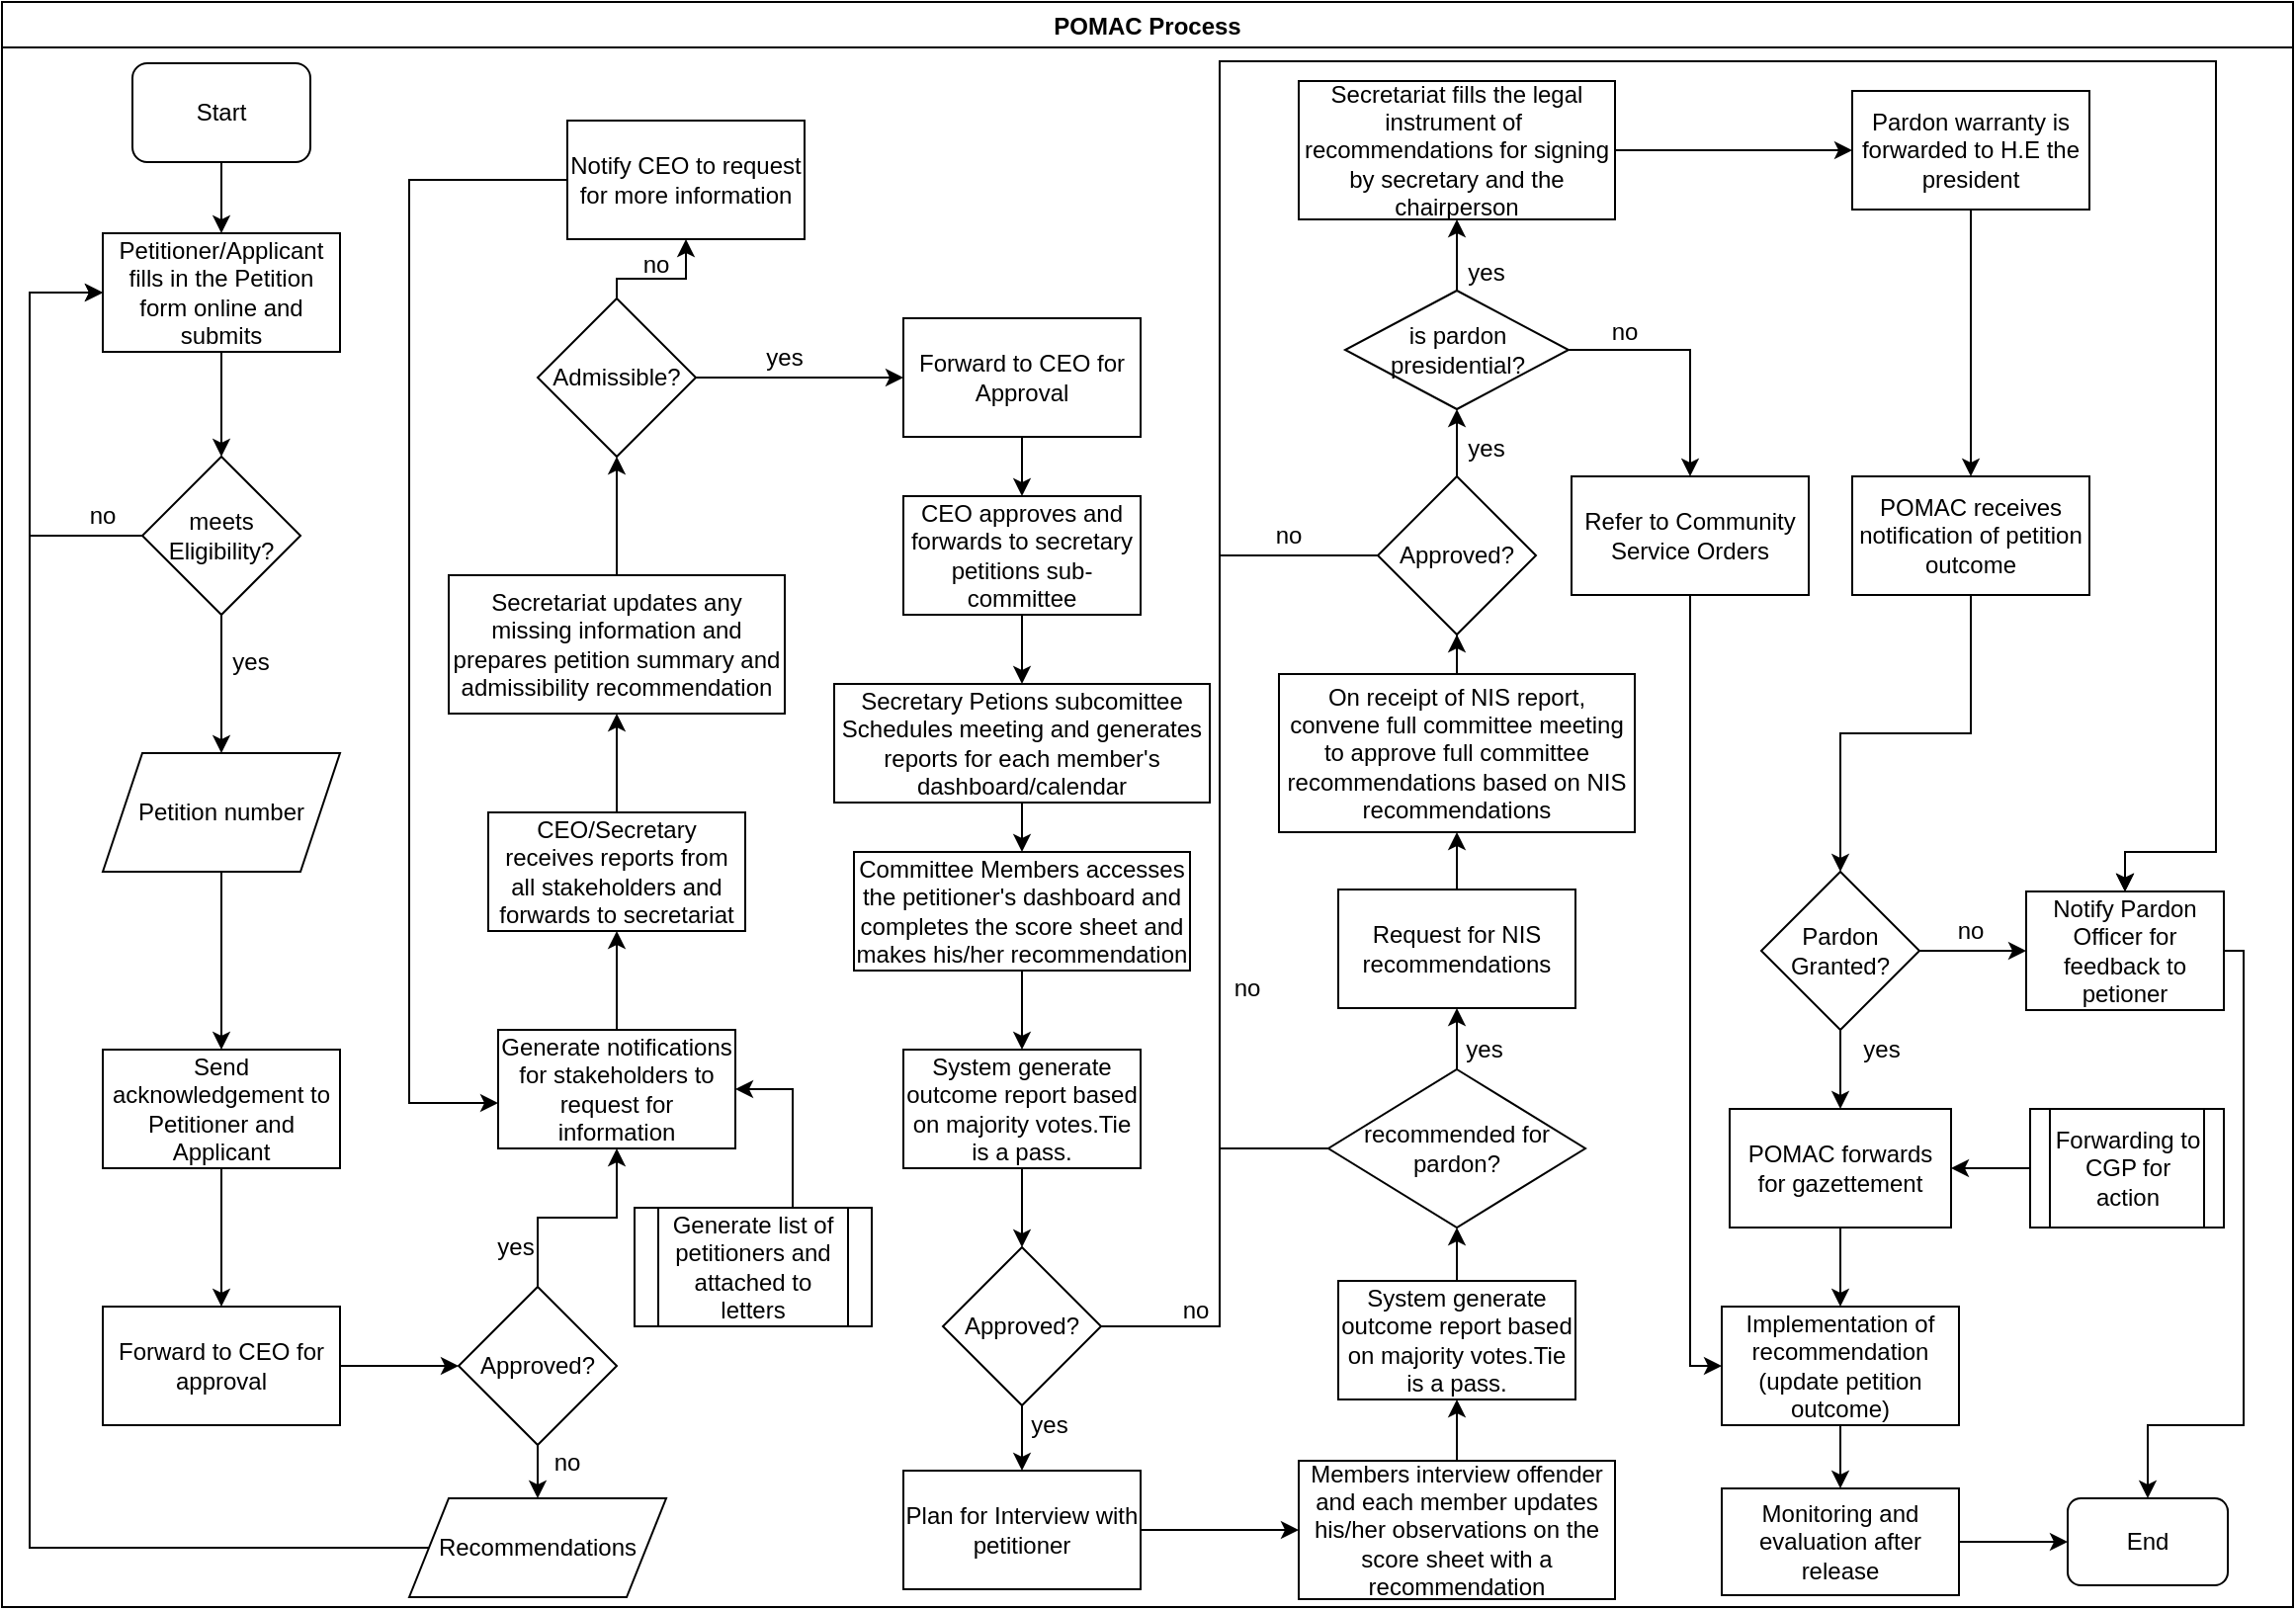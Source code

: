 <mxfile version="13.8.1" type="github">
  <diagram id="tHyQBRfuijBE6Kjzy-yp" name="Page-1">
    <mxGraphModel dx="1038" dy="547" grid="1" gridSize="10" guides="1" tooltips="1" connect="1" arrows="1" fold="1" page="1" pageScale="1" pageWidth="1169" pageHeight="827" math="0" shadow="0">
      <root>
        <mxCell id="0" />
        <mxCell id="1" parent="0" />
        <mxCell id="-Ks-MGX2oiENzWUd814f-5" value="POMAC Process" style="swimlane;" parent="1" vertex="1">
          <mxGeometry x="10" y="10" width="1159" height="812" as="geometry" />
        </mxCell>
        <mxCell id="-Ks-MGX2oiENzWUd814f-6" value="Start" style="rounded=1;whiteSpace=wrap;html=1;" parent="-Ks-MGX2oiENzWUd814f-5" vertex="1">
          <mxGeometry x="66" y="31" width="90" height="50" as="geometry" />
        </mxCell>
        <mxCell id="-Ks-MGX2oiENzWUd814f-12" value="Petitioner/Applicant fills in the Petition form online and submits" style="rounded=0;whiteSpace=wrap;html=1;" parent="-Ks-MGX2oiENzWUd814f-5" vertex="1">
          <mxGeometry x="51" y="117" width="120" height="60" as="geometry" />
        </mxCell>
        <mxCell id="-Ks-MGX2oiENzWUd814f-11" value="" style="edgeStyle=orthogonalEdgeStyle;rounded=0;orthogonalLoop=1;jettySize=auto;html=1;entryX=0.5;entryY=0;entryDx=0;entryDy=0;" parent="-Ks-MGX2oiENzWUd814f-5" source="-Ks-MGX2oiENzWUd814f-6" target="-Ks-MGX2oiENzWUd814f-12" edge="1">
          <mxGeometry relative="1" as="geometry">
            <mxPoint x="111" y="175" as="targetPoint" />
          </mxGeometry>
        </mxCell>
        <mxCell id="-Ks-MGX2oiENzWUd814f-17" value="Petition number" style="shape=parallelogram;perimeter=parallelogramPerimeter;whiteSpace=wrap;html=1;fixedSize=1;rounded=0;" parent="-Ks-MGX2oiENzWUd814f-5" vertex="1">
          <mxGeometry x="51" y="380" width="120" height="60" as="geometry" />
        </mxCell>
        <mxCell id="-Ks-MGX2oiENzWUd814f-23" value="Recommendations" style="shape=parallelogram;perimeter=parallelogramPerimeter;whiteSpace=wrap;html=1;fixedSize=1;rounded=0;" parent="-Ks-MGX2oiENzWUd814f-5" vertex="1">
          <mxGeometry x="206" y="757" width="130" height="50" as="geometry" />
        </mxCell>
        <mxCell id="-Ks-MGX2oiENzWUd814f-26" value="" style="edgeStyle=orthogonalEdgeStyle;rounded=0;orthogonalLoop=1;jettySize=auto;html=1;entryX=0;entryY=0.5;entryDx=0;entryDy=0;" parent="-Ks-MGX2oiENzWUd814f-5" source="-Ks-MGX2oiENzWUd814f-23" target="-Ks-MGX2oiENzWUd814f-12" edge="1">
          <mxGeometry relative="1" as="geometry">
            <mxPoint x="151" y="782" as="targetPoint" />
            <Array as="points">
              <mxPoint x="14" y="782" />
              <mxPoint x="14" y="147" />
            </Array>
          </mxGeometry>
        </mxCell>
        <mxCell id="-Ks-MGX2oiENzWUd814f-27" value="no" style="text;html=1;strokeColor=none;fillColor=none;align=center;verticalAlign=middle;whiteSpace=wrap;rounded=0;" parent="-Ks-MGX2oiENzWUd814f-5" vertex="1">
          <mxGeometry x="266" y="729" width="40" height="20" as="geometry" />
        </mxCell>
        <mxCell id="-Ks-MGX2oiENzWUd814f-29" value="Generate notifications for stakeholders to request for information" style="whiteSpace=wrap;html=1;rounded=0;" parent="-Ks-MGX2oiENzWUd814f-5" vertex="1">
          <mxGeometry x="251" y="520" width="120" height="60" as="geometry" />
        </mxCell>
        <mxCell id="-Ks-MGX2oiENzWUd814f-31" value="yes" style="text;html=1;strokeColor=none;fillColor=none;align=center;verticalAlign=middle;whiteSpace=wrap;rounded=0;" parent="-Ks-MGX2oiENzWUd814f-5" vertex="1">
          <mxGeometry x="240" y="620" width="40" height="20" as="geometry" />
        </mxCell>
        <mxCell id="-Ks-MGX2oiENzWUd814f-34" value="CEO/Secretary receives reports from all stakeholders and forwards to secretariat" style="whiteSpace=wrap;html=1;rounded=0;" parent="-Ks-MGX2oiENzWUd814f-5" vertex="1">
          <mxGeometry x="246" y="410" width="130" height="60" as="geometry" />
        </mxCell>
        <mxCell id="-Ks-MGX2oiENzWUd814f-35" value="" style="edgeStyle=orthogonalEdgeStyle;rounded=0;orthogonalLoop=1;jettySize=auto;html=1;" parent="-Ks-MGX2oiENzWUd814f-5" source="-Ks-MGX2oiENzWUd814f-29" target="-Ks-MGX2oiENzWUd814f-34" edge="1">
          <mxGeometry relative="1" as="geometry" />
        </mxCell>
        <mxCell id="-Ks-MGX2oiENzWUd814f-36" value="Secretariat updates any missing information and prepares petition summary and admissibility recommendation" style="whiteSpace=wrap;html=1;rounded=0;" parent="-Ks-MGX2oiENzWUd814f-5" vertex="1">
          <mxGeometry x="226" y="290" width="170" height="70" as="geometry" />
        </mxCell>
        <mxCell id="-Ks-MGX2oiENzWUd814f-37" value="" style="edgeStyle=orthogonalEdgeStyle;rounded=0;orthogonalLoop=1;jettySize=auto;html=1;" parent="-Ks-MGX2oiENzWUd814f-5" source="-Ks-MGX2oiENzWUd814f-34" target="-Ks-MGX2oiENzWUd814f-36" edge="1">
          <mxGeometry relative="1" as="geometry" />
        </mxCell>
        <mxCell id="-Ks-MGX2oiENzWUd814f-39" value="" style="edgeStyle=orthogonalEdgeStyle;rounded=0;orthogonalLoop=1;jettySize=auto;html=1;entryX=0.5;entryY=1;entryDx=0;entryDy=0;" parent="-Ks-MGX2oiENzWUd814f-5" source="-Ks-MGX2oiENzWUd814f-36" target="-Ks-MGX2oiENzWUd814f-40" edge="1">
          <mxGeometry relative="1" as="geometry">
            <mxPoint x="311" y="230" as="targetPoint" />
          </mxGeometry>
        </mxCell>
        <mxCell id="-Ks-MGX2oiENzWUd814f-40" value="Admissible?" style="rhombus;whiteSpace=wrap;html=1;" parent="-Ks-MGX2oiENzWUd814f-5" vertex="1">
          <mxGeometry x="271" y="150" width="80" height="80" as="geometry" />
        </mxCell>
        <mxCell id="-Ks-MGX2oiENzWUd814f-41" value="Forward to CEO for Approval" style="whiteSpace=wrap;html=1;" parent="-Ks-MGX2oiENzWUd814f-5" vertex="1">
          <mxGeometry x="456" y="160" width="120" height="60" as="geometry" />
        </mxCell>
        <mxCell id="-Ks-MGX2oiENzWUd814f-42" value="" style="edgeStyle=orthogonalEdgeStyle;rounded=0;orthogonalLoop=1;jettySize=auto;html=1;" parent="-Ks-MGX2oiENzWUd814f-5" source="-Ks-MGX2oiENzWUd814f-40" target="-Ks-MGX2oiENzWUd814f-41" edge="1">
          <mxGeometry relative="1" as="geometry" />
        </mxCell>
        <mxCell id="-Ks-MGX2oiENzWUd814f-43" value="yes" style="text;html=1;strokeColor=none;fillColor=none;align=center;verticalAlign=middle;whiteSpace=wrap;rounded=0;" parent="-Ks-MGX2oiENzWUd814f-5" vertex="1">
          <mxGeometry x="376" y="170" width="40" height="20" as="geometry" />
        </mxCell>
        <mxCell id="-Ks-MGX2oiENzWUd814f-46" value="Notify CEO to request for more information" style="whiteSpace=wrap;html=1;" parent="-Ks-MGX2oiENzWUd814f-5" vertex="1">
          <mxGeometry x="286" y="60" width="120" height="60" as="geometry" />
        </mxCell>
        <mxCell id="-Ks-MGX2oiENzWUd814f-47" value="" style="edgeStyle=orthogonalEdgeStyle;rounded=0;orthogonalLoop=1;jettySize=auto;html=1;" parent="-Ks-MGX2oiENzWUd814f-5" source="-Ks-MGX2oiENzWUd814f-40" target="-Ks-MGX2oiENzWUd814f-46" edge="1">
          <mxGeometry relative="1" as="geometry">
            <Array as="points">
              <mxPoint x="311" y="140" />
              <mxPoint x="346" y="140" />
            </Array>
          </mxGeometry>
        </mxCell>
        <mxCell id="-Ks-MGX2oiENzWUd814f-49" value="" style="edgeStyle=orthogonalEdgeStyle;rounded=0;orthogonalLoop=1;jettySize=auto;html=1;entryX=0;entryY=0.617;entryDx=0;entryDy=0;entryPerimeter=0;" parent="-Ks-MGX2oiENzWUd814f-5" source="-Ks-MGX2oiENzWUd814f-46" target="-Ks-MGX2oiENzWUd814f-29" edge="1">
          <mxGeometry relative="1" as="geometry">
            <mxPoint x="206" y="90" as="targetPoint" />
            <Array as="points">
              <mxPoint x="206" y="90" />
              <mxPoint x="206" y="557" />
            </Array>
          </mxGeometry>
        </mxCell>
        <mxCell id="-Ks-MGX2oiENzWUd814f-50" value="no" style="text;html=1;strokeColor=none;fillColor=none;align=center;verticalAlign=middle;whiteSpace=wrap;rounded=0;" parent="-Ks-MGX2oiENzWUd814f-5" vertex="1">
          <mxGeometry x="311" y="123" width="40" height="20" as="geometry" />
        </mxCell>
        <mxCell id="-Ks-MGX2oiENzWUd814f-53" value="Committee Members accesses the petitioner&#39;s dashboard and completes the score sheet and makes his/her recommendation" style="whiteSpace=wrap;html=1;" parent="-Ks-MGX2oiENzWUd814f-5" vertex="1">
          <mxGeometry x="431" y="430" width="170" height="60" as="geometry" />
        </mxCell>
        <mxCell id="-Ks-MGX2oiENzWUd814f-55" value="System generate outcome report based on majority votes.Tie is a pass." style="whiteSpace=wrap;html=1;" parent="-Ks-MGX2oiENzWUd814f-5" vertex="1">
          <mxGeometry x="456" y="530" width="120" height="60" as="geometry" />
        </mxCell>
        <mxCell id="-Ks-MGX2oiENzWUd814f-56" value="" style="edgeStyle=orthogonalEdgeStyle;rounded=0;orthogonalLoop=1;jettySize=auto;html=1;" parent="-Ks-MGX2oiENzWUd814f-5" source="-Ks-MGX2oiENzWUd814f-53" target="-Ks-MGX2oiENzWUd814f-55" edge="1">
          <mxGeometry relative="1" as="geometry" />
        </mxCell>
        <mxCell id="-Ks-MGX2oiENzWUd814f-57" value="Plan for Interview with petitioner" style="whiteSpace=wrap;html=1;" parent="-Ks-MGX2oiENzWUd814f-5" vertex="1">
          <mxGeometry x="456" y="743" width="120" height="60" as="geometry" />
        </mxCell>
        <mxCell id="-Ks-MGX2oiENzWUd814f-58" value="" style="edgeStyle=orthogonalEdgeStyle;rounded=0;orthogonalLoop=1;jettySize=auto;html=1;entryX=0.5;entryY=0;entryDx=0;entryDy=0;" parent="-Ks-MGX2oiENzWUd814f-5" source="-Ks-MGX2oiENzWUd814f-55" target="oIdW3g8atySKWdZ8UZkE-4" edge="1">
          <mxGeometry relative="1" as="geometry">
            <mxPoint x="516" y="640" as="targetPoint" />
          </mxGeometry>
        </mxCell>
        <mxCell id="-Ks-MGX2oiENzWUd814f-61" value="recommended for pardon?" style="rhombus;whiteSpace=wrap;html=1;" parent="-Ks-MGX2oiENzWUd814f-5" vertex="1">
          <mxGeometry x="671" y="540" width="130" height="80" as="geometry" />
        </mxCell>
        <mxCell id="-Ks-MGX2oiENzWUd814f-63" value="Request for NIS recommendations" style="whiteSpace=wrap;html=1;" parent="-Ks-MGX2oiENzWUd814f-5" vertex="1">
          <mxGeometry x="676" y="449" width="120" height="60" as="geometry" />
        </mxCell>
        <mxCell id="-Ks-MGX2oiENzWUd814f-64" value="" style="edgeStyle=orthogonalEdgeStyle;rounded=0;orthogonalLoop=1;jettySize=auto;html=1;" parent="-Ks-MGX2oiENzWUd814f-5" source="-Ks-MGX2oiENzWUd814f-61" target="-Ks-MGX2oiENzWUd814f-63" edge="1">
          <mxGeometry relative="1" as="geometry" />
        </mxCell>
        <mxCell id="-Ks-MGX2oiENzWUd814f-65" value="yes" style="text;html=1;strokeColor=none;fillColor=none;align=center;verticalAlign=middle;whiteSpace=wrap;rounded=0;" parent="-Ks-MGX2oiENzWUd814f-5" vertex="1">
          <mxGeometry x="730" y="520" width="40" height="20" as="geometry" />
        </mxCell>
        <mxCell id="-Ks-MGX2oiENzWUd814f-66" value="On receipt of NIS report, convene full committee meeting to approve full committee recommendations based on NIS recommendations" style="whiteSpace=wrap;html=1;" parent="-Ks-MGX2oiENzWUd814f-5" vertex="1">
          <mxGeometry x="646" y="340" width="180" height="80" as="geometry" />
        </mxCell>
        <mxCell id="-Ks-MGX2oiENzWUd814f-67" value="" style="edgeStyle=orthogonalEdgeStyle;rounded=0;orthogonalLoop=1;jettySize=auto;html=1;" parent="-Ks-MGX2oiENzWUd814f-5" source="-Ks-MGX2oiENzWUd814f-63" target="-Ks-MGX2oiENzWUd814f-66" edge="1">
          <mxGeometry relative="1" as="geometry" />
        </mxCell>
        <mxCell id="-Ks-MGX2oiENzWUd814f-70" value="Approved?" style="rhombus;whiteSpace=wrap;html=1;" parent="-Ks-MGX2oiENzWUd814f-5" vertex="1">
          <mxGeometry x="696" y="240" width="80" height="80" as="geometry" />
        </mxCell>
        <mxCell id="-Ks-MGX2oiENzWUd814f-69" value="" style="edgeStyle=orthogonalEdgeStyle;rounded=0;orthogonalLoop=1;jettySize=auto;html=1;entryX=0.5;entryY=1;entryDx=0;entryDy=0;" parent="-Ks-MGX2oiENzWUd814f-5" source="-Ks-MGX2oiENzWUd814f-66" target="-Ks-MGX2oiENzWUd814f-70" edge="1">
          <mxGeometry relative="1" as="geometry">
            <mxPoint x="736" y="280" as="targetPoint" />
          </mxGeometry>
        </mxCell>
        <mxCell id="-Ks-MGX2oiENzWUd814f-73" value="yes" style="text;html=1;strokeColor=none;fillColor=none;align=center;verticalAlign=middle;whiteSpace=wrap;rounded=0;" parent="-Ks-MGX2oiENzWUd814f-5" vertex="1">
          <mxGeometry x="731" y="216" width="40" height="20" as="geometry" />
        </mxCell>
        <mxCell id="-Ks-MGX2oiENzWUd814f-78" value="Pardon Granted?" style="rhombus;whiteSpace=wrap;html=1;" parent="-Ks-MGX2oiENzWUd814f-5" vertex="1">
          <mxGeometry x="890" y="440" width="80" height="80" as="geometry" />
        </mxCell>
        <mxCell id="-Ks-MGX2oiENzWUd814f-79" value="POMAC receives notification of petition outcome" style="whiteSpace=wrap;html=1;" parent="-Ks-MGX2oiENzWUd814f-5" vertex="1">
          <mxGeometry x="936" y="240" width="120" height="60" as="geometry" />
        </mxCell>
        <mxCell id="-Ks-MGX2oiENzWUd814f-85" value="yes" style="text;html=1;strokeColor=none;fillColor=none;align=center;verticalAlign=middle;whiteSpace=wrap;rounded=0;" parent="-Ks-MGX2oiENzWUd814f-5" vertex="1">
          <mxGeometry x="931" y="520" width="40" height="20" as="geometry" />
        </mxCell>
        <mxCell id="-Ks-MGX2oiENzWUd814f-87" value="" style="edgeStyle=orthogonalEdgeStyle;rounded=0;orthogonalLoop=1;jettySize=auto;html=1;entryX=0.5;entryY=0;entryDx=0;entryDy=0;" parent="-Ks-MGX2oiENzWUd814f-5" source="-Ks-MGX2oiENzWUd814f-79" target="-Ks-MGX2oiENzWUd814f-78" edge="1">
          <mxGeometry relative="1" as="geometry">
            <mxPoint x="996" y="320" as="targetPoint" />
          </mxGeometry>
        </mxCell>
        <mxCell id="-Ks-MGX2oiENzWUd814f-90" value="POMAC forwards for gazettement" style="whiteSpace=wrap;html=1;" parent="-Ks-MGX2oiENzWUd814f-5" vertex="1">
          <mxGeometry x="874" y="560" width="112" height="60" as="geometry" />
        </mxCell>
        <mxCell id="-Ks-MGX2oiENzWUd814f-91" value="" style="edgeStyle=orthogonalEdgeStyle;rounded=0;orthogonalLoop=1;jettySize=auto;html=1;" parent="-Ks-MGX2oiENzWUd814f-5" source="-Ks-MGX2oiENzWUd814f-78" target="-Ks-MGX2oiENzWUd814f-90" edge="1">
          <mxGeometry relative="1" as="geometry" />
        </mxCell>
        <mxCell id="-Ks-MGX2oiENzWUd814f-80" value="" style="edgeStyle=orthogonalEdgeStyle;rounded=0;orthogonalLoop=1;jettySize=auto;html=1;" parent="-Ks-MGX2oiENzWUd814f-5" source="-Ks-MGX2oiENzWUd814f-74" target="-Ks-MGX2oiENzWUd814f-79" edge="1">
          <mxGeometry relative="1" as="geometry" />
        </mxCell>
        <mxCell id="-Ks-MGX2oiENzWUd814f-74" value="Pardon warranty is forwarded to H.E the president" style="whiteSpace=wrap;html=1;" parent="-Ks-MGX2oiENzWUd814f-5" vertex="1">
          <mxGeometry x="936" y="45" width="120" height="60" as="geometry" />
        </mxCell>
        <mxCell id="-Ks-MGX2oiENzWUd814f-92" value="Implementation of&lt;br&gt;recommendation (update petition outcome)" style="whiteSpace=wrap;html=1;" parent="-Ks-MGX2oiENzWUd814f-5" vertex="1">
          <mxGeometry x="870" y="660" width="120" height="60" as="geometry" />
        </mxCell>
        <mxCell id="-Ks-MGX2oiENzWUd814f-93" value="" style="edgeStyle=orthogonalEdgeStyle;rounded=0;orthogonalLoop=1;jettySize=auto;html=1;" parent="-Ks-MGX2oiENzWUd814f-5" source="-Ks-MGX2oiENzWUd814f-90" target="-Ks-MGX2oiENzWUd814f-92" edge="1">
          <mxGeometry relative="1" as="geometry" />
        </mxCell>
        <mxCell id="-Ks-MGX2oiENzWUd814f-94" value="Forwarding to CGP for action" style="shape=process;whiteSpace=wrap;html=1;backgroundOutline=1;" parent="-Ks-MGX2oiENzWUd814f-5" vertex="1">
          <mxGeometry x="1026" y="560" width="98" height="60" as="geometry" />
        </mxCell>
        <mxCell id="-Ks-MGX2oiENzWUd814f-96" value="" style="edgeStyle=orthogonalEdgeStyle;rounded=0;orthogonalLoop=1;jettySize=auto;html=1;entryX=1;entryY=0.5;entryDx=0;entryDy=0;" parent="-Ks-MGX2oiENzWUd814f-5" source="-Ks-MGX2oiENzWUd814f-94" target="-Ks-MGX2oiENzWUd814f-90" edge="1">
          <mxGeometry relative="1" as="geometry">
            <mxPoint x="946" y="590" as="targetPoint" />
          </mxGeometry>
        </mxCell>
        <mxCell id="-Ks-MGX2oiENzWUd814f-97" value="Monitoring and evaluation after release" style="whiteSpace=wrap;html=1;" parent="-Ks-MGX2oiENzWUd814f-5" vertex="1">
          <mxGeometry x="870" y="752" width="120" height="54" as="geometry" />
        </mxCell>
        <mxCell id="-Ks-MGX2oiENzWUd814f-98" value="" style="edgeStyle=orthogonalEdgeStyle;rounded=0;orthogonalLoop=1;jettySize=auto;html=1;" parent="-Ks-MGX2oiENzWUd814f-5" source="-Ks-MGX2oiENzWUd814f-92" target="-Ks-MGX2oiENzWUd814f-97" edge="1">
          <mxGeometry relative="1" as="geometry" />
        </mxCell>
        <mxCell id="-Ks-MGX2oiENzWUd814f-102" value="End" style="rounded=1;whiteSpace=wrap;html=1;" parent="-Ks-MGX2oiENzWUd814f-5" vertex="1">
          <mxGeometry x="1045" y="757" width="81" height="44" as="geometry" />
        </mxCell>
        <mxCell id="-Ks-MGX2oiENzWUd814f-100" value="" style="edgeStyle=orthogonalEdgeStyle;rounded=0;orthogonalLoop=1;jettySize=auto;html=1;entryX=0;entryY=0.5;entryDx=0;entryDy=0;" parent="-Ks-MGX2oiENzWUd814f-5" source="-Ks-MGX2oiENzWUd814f-97" target="-Ks-MGX2oiENzWUd814f-102" edge="1">
          <mxGeometry relative="1" as="geometry">
            <mxPoint x="1096" y="776" as="targetPoint" />
          </mxGeometry>
        </mxCell>
        <mxCell id="-Ks-MGX2oiENzWUd814f-107" value="no" style="text;html=1;strokeColor=none;fillColor=none;align=center;verticalAlign=middle;whiteSpace=wrap;rounded=0;" parent="-Ks-MGX2oiENzWUd814f-5" vertex="1">
          <mxGeometry x="976" y="460" width="40" height="20" as="geometry" />
        </mxCell>
        <mxCell id="-Ks-MGX2oiENzWUd814f-110" value="no" style="text;html=1;strokeColor=none;fillColor=none;align=center;verticalAlign=middle;whiteSpace=wrap;rounded=0;" parent="-Ks-MGX2oiENzWUd814f-5" vertex="1">
          <mxGeometry x="631" y="260" width="40" height="20" as="geometry" />
        </mxCell>
        <mxCell id="-Ks-MGX2oiENzWUd814f-113" value="no" style="text;html=1;strokeColor=none;fillColor=none;align=center;verticalAlign=middle;whiteSpace=wrap;rounded=0;" parent="-Ks-MGX2oiENzWUd814f-5" vertex="1">
          <mxGeometry x="610" y="489" width="40" height="20" as="geometry" />
        </mxCell>
        <mxCell id="6u8wpM2GopLzyl4acvI8-3" value="is pardon presidential?" style="rhombus;whiteSpace=wrap;html=1;" parent="-Ks-MGX2oiENzWUd814f-5" vertex="1">
          <mxGeometry x="679.5" y="146" width="113" height="60" as="geometry" />
        </mxCell>
        <mxCell id="6u8wpM2GopLzyl4acvI8-6" value="" style="edgeStyle=orthogonalEdgeStyle;rounded=0;orthogonalLoop=1;jettySize=auto;html=1;entryX=0.5;entryY=1;entryDx=0;entryDy=0;" parent="-Ks-MGX2oiENzWUd814f-5" source="-Ks-MGX2oiENzWUd814f-70" target="6u8wpM2GopLzyl4acvI8-3" edge="1">
          <mxGeometry relative="1" as="geometry">
            <mxPoint x="836" y="280" as="targetPoint" />
          </mxGeometry>
        </mxCell>
        <mxCell id="-Ks-MGX2oiENzWUd814f-71" value="Secretariat fills the legal instrument of&amp;nbsp; recommendations for signing by secretary and the chairperson" style="whiteSpace=wrap;html=1;" parent="-Ks-MGX2oiENzWUd814f-5" vertex="1">
          <mxGeometry x="656" y="40" width="160" height="70" as="geometry" />
        </mxCell>
        <mxCell id="-Ks-MGX2oiENzWUd814f-75" value="" style="edgeStyle=orthogonalEdgeStyle;rounded=0;orthogonalLoop=1;jettySize=auto;html=1;" parent="-Ks-MGX2oiENzWUd814f-5" source="-Ks-MGX2oiENzWUd814f-71" target="-Ks-MGX2oiENzWUd814f-74" edge="1">
          <mxGeometry relative="1" as="geometry" />
        </mxCell>
        <mxCell id="6u8wpM2GopLzyl4acvI8-8" value="" style="edgeStyle=orthogonalEdgeStyle;rounded=0;orthogonalLoop=1;jettySize=auto;html=1;entryX=0.5;entryY=1;entryDx=0;entryDy=0;" parent="-Ks-MGX2oiENzWUd814f-5" source="6u8wpM2GopLzyl4acvI8-3" target="-Ks-MGX2oiENzWUd814f-71" edge="1">
          <mxGeometry relative="1" as="geometry">
            <mxPoint x="599.5" y="173" as="targetPoint" />
          </mxGeometry>
        </mxCell>
        <mxCell id="6u8wpM2GopLzyl4acvI8-10" value="Refer to Community Service Orders" style="whiteSpace=wrap;html=1;" parent="-Ks-MGX2oiENzWUd814f-5" vertex="1">
          <mxGeometry x="794" y="240" width="120" height="60" as="geometry" />
        </mxCell>
        <mxCell id="6u8wpM2GopLzyl4acvI8-11" value="" style="edgeStyle=orthogonalEdgeStyle;rounded=0;orthogonalLoop=1;jettySize=auto;html=1;entryX=0.5;entryY=0;entryDx=0;entryDy=0;exitX=1;exitY=0.5;exitDx=0;exitDy=0;" parent="-Ks-MGX2oiENzWUd814f-5" source="6u8wpM2GopLzyl4acvI8-3" target="6u8wpM2GopLzyl4acvI8-10" edge="1">
          <mxGeometry relative="1" as="geometry">
            <mxPoint x="736" y="140" as="sourcePoint" />
            <mxPoint x="1024" y="154" as="targetPoint" />
            <Array as="points">
              <mxPoint x="854" y="176" />
            </Array>
          </mxGeometry>
        </mxCell>
        <mxCell id="6u8wpM2GopLzyl4acvI8-14" value="" style="edgeStyle=orthogonalEdgeStyle;rounded=0;orthogonalLoop=1;jettySize=auto;html=1;entryX=0;entryY=0.5;entryDx=0;entryDy=0;" parent="-Ks-MGX2oiENzWUd814f-5" source="6u8wpM2GopLzyl4acvI8-10" target="-Ks-MGX2oiENzWUd814f-92" edge="1">
          <mxGeometry relative="1" as="geometry">
            <mxPoint x="861" y="460" as="targetPoint" />
            <Array as="points">
              <mxPoint x="854" y="690" />
            </Array>
          </mxGeometry>
        </mxCell>
        <mxCell id="6u8wpM2GopLzyl4acvI8-12" value="no" style="text;html=1;strokeColor=none;fillColor=none;align=center;verticalAlign=middle;whiteSpace=wrap;rounded=0;" parent="-Ks-MGX2oiENzWUd814f-5" vertex="1">
          <mxGeometry x="801" y="157" width="40" height="20" as="geometry" />
        </mxCell>
        <mxCell id="6u8wpM2GopLzyl4acvI8-16" value="Generate list of petitioners and attached to letters" style="shape=process;whiteSpace=wrap;html=1;backgroundOutline=1;rounded=0;" parent="-Ks-MGX2oiENzWUd814f-5" vertex="1">
          <mxGeometry x="320" y="610" width="120" height="60" as="geometry" />
        </mxCell>
        <mxCell id="6u8wpM2GopLzyl4acvI8-19" value="" style="edgeStyle=orthogonalEdgeStyle;rounded=0;orthogonalLoop=1;jettySize=auto;html=1;entryX=1;entryY=0.5;entryDx=0;entryDy=0;" parent="-Ks-MGX2oiENzWUd814f-5" source="6u8wpM2GopLzyl4acvI8-16" target="-Ks-MGX2oiENzWUd814f-29" edge="1">
          <mxGeometry relative="1" as="geometry">
            <mxPoint x="395.5" y="530" as="targetPoint" />
            <Array as="points">
              <mxPoint x="400" y="550" />
            </Array>
          </mxGeometry>
        </mxCell>
        <mxCell id="-Ks-MGX2oiENzWUd814f-21" value="Approved?" style="rhombus;whiteSpace=wrap;html=1;rounded=0;" parent="-Ks-MGX2oiENzWUd814f-5" vertex="1">
          <mxGeometry x="231" y="650" width="80" height="80" as="geometry" />
        </mxCell>
        <mxCell id="-Ks-MGX2oiENzWUd814f-24" value="" style="edgeStyle=orthogonalEdgeStyle;rounded=0;orthogonalLoop=1;jettySize=auto;html=1;" parent="-Ks-MGX2oiENzWUd814f-5" source="-Ks-MGX2oiENzWUd814f-21" target="-Ks-MGX2oiENzWUd814f-23" edge="1">
          <mxGeometry relative="1" as="geometry" />
        </mxCell>
        <mxCell id="-Ks-MGX2oiENzWUd814f-30" value="" style="edgeStyle=orthogonalEdgeStyle;rounded=0;orthogonalLoop=1;jettySize=auto;html=1;" parent="-Ks-MGX2oiENzWUd814f-5" source="-Ks-MGX2oiENzWUd814f-21" target="-Ks-MGX2oiENzWUd814f-29" edge="1">
          <mxGeometry relative="1" as="geometry" />
        </mxCell>
        <mxCell id="oIdW3g8atySKWdZ8UZkE-1" value="System generate outcome report based on majority votes.Tie is a pass." style="whiteSpace=wrap;html=1;" parent="-Ks-MGX2oiENzWUd814f-5" vertex="1">
          <mxGeometry x="676" y="647" width="120" height="60" as="geometry" />
        </mxCell>
        <mxCell id="-Ks-MGX2oiENzWUd814f-44" value="CEO approves and forwards to secretary petitions sub-committee" style="whiteSpace=wrap;html=1;" parent="-Ks-MGX2oiENzWUd814f-5" vertex="1">
          <mxGeometry x="456" y="250" width="120" height="60" as="geometry" />
        </mxCell>
        <mxCell id="-Ks-MGX2oiENzWUd814f-45" value="" style="edgeStyle=orthogonalEdgeStyle;rounded=0;orthogonalLoop=1;jettySize=auto;html=1;" parent="-Ks-MGX2oiENzWUd814f-5" source="-Ks-MGX2oiENzWUd814f-41" target="-Ks-MGX2oiENzWUd814f-44" edge="1">
          <mxGeometry relative="1" as="geometry" />
        </mxCell>
        <mxCell id="-Ks-MGX2oiENzWUd814f-51" value="Secretary Petions subcomittee Schedules meeting and generates reports for each member&#39;s dashboard/calendar" style="whiteSpace=wrap;html=1;" parent="-Ks-MGX2oiENzWUd814f-5" vertex="1">
          <mxGeometry x="421" y="345" width="190" height="60" as="geometry" />
        </mxCell>
        <mxCell id="-Ks-MGX2oiENzWUd814f-52" value="" style="edgeStyle=orthogonalEdgeStyle;rounded=0;orthogonalLoop=1;jettySize=auto;html=1;" parent="-Ks-MGX2oiENzWUd814f-5" source="-Ks-MGX2oiENzWUd814f-44" target="-Ks-MGX2oiENzWUd814f-51" edge="1">
          <mxGeometry relative="1" as="geometry" />
        </mxCell>
        <mxCell id="-Ks-MGX2oiENzWUd814f-54" value="" style="edgeStyle=orthogonalEdgeStyle;rounded=0;orthogonalLoop=1;jettySize=auto;html=1;" parent="-Ks-MGX2oiENzWUd814f-5" source="-Ks-MGX2oiENzWUd814f-51" target="-Ks-MGX2oiENzWUd814f-53" edge="1">
          <mxGeometry relative="1" as="geometry" />
        </mxCell>
        <mxCell id="oIdW3g8atySKWdZ8UZkE-4" value="Approved?" style="rhombus;whiteSpace=wrap;html=1;rounded=0;" parent="-Ks-MGX2oiENzWUd814f-5" vertex="1">
          <mxGeometry x="476" y="630" width="80" height="80" as="geometry" />
        </mxCell>
        <mxCell id="oIdW3g8atySKWdZ8UZkE-6" value="" style="edgeStyle=orthogonalEdgeStyle;rounded=0;orthogonalLoop=1;jettySize=auto;html=1;entryX=0.5;entryY=0;entryDx=0;entryDy=0;" parent="-Ks-MGX2oiENzWUd814f-5" source="oIdW3g8atySKWdZ8UZkE-4" target="-Ks-MGX2oiENzWUd814f-57" edge="1">
          <mxGeometry relative="1" as="geometry">
            <mxPoint x="516" y="793" as="targetPoint" />
          </mxGeometry>
        </mxCell>
        <mxCell id="oIdW3g8atySKWdZ8UZkE-7" value="yes" style="text;html=1;strokeColor=none;fillColor=none;align=center;verticalAlign=middle;whiteSpace=wrap;rounded=0;" parent="-Ks-MGX2oiENzWUd814f-5" vertex="1">
          <mxGeometry x="510" y="710" width="40" height="20" as="geometry" />
        </mxCell>
        <mxCell id="-Ks-MGX2oiENzWUd814f-13" value="Send acknowledgement to Petitioner and Applicant " style="whiteSpace=wrap;html=1;rounded=0;" parent="-Ks-MGX2oiENzWUd814f-5" vertex="1">
          <mxGeometry x="51" y="530" width="120" height="60" as="geometry" />
        </mxCell>
        <mxCell id="sN-pXaPOq3LDXP0OLPHR-10" value="" style="edgeStyle=orthogonalEdgeStyle;rounded=0;orthogonalLoop=1;jettySize=auto;html=1;entryX=0;entryY=0.5;entryDx=0;entryDy=0;exitX=0;exitY=0.5;exitDx=0;exitDy=0;" edge="1" parent="-Ks-MGX2oiENzWUd814f-5" source="sN-pXaPOq3LDXP0OLPHR-3" target="-Ks-MGX2oiENzWUd814f-12">
          <mxGeometry relative="1" as="geometry">
            <mxPoint x="75" y="270" as="sourcePoint" />
            <mxPoint x="55" y="147" as="targetPoint" />
            <Array as="points">
              <mxPoint x="14" y="270" />
              <mxPoint x="14" y="147" />
            </Array>
          </mxGeometry>
        </mxCell>
        <mxCell id="sN-pXaPOq3LDXP0OLPHR-3" value="meets Eligibility?" style="rhombus;whiteSpace=wrap;html=1;" vertex="1" parent="-Ks-MGX2oiENzWUd814f-5">
          <mxGeometry x="71" y="230" width="80" height="80" as="geometry" />
        </mxCell>
        <mxCell id="-Ks-MGX2oiENzWUd814f-14" value="" style="edgeStyle=orthogonalEdgeStyle;rounded=0;orthogonalLoop=1;jettySize=auto;html=1;entryX=0.5;entryY=0;entryDx=0;entryDy=0;" parent="-Ks-MGX2oiENzWUd814f-5" source="-Ks-MGX2oiENzWUd814f-12" target="sN-pXaPOq3LDXP0OLPHR-3" edge="1">
          <mxGeometry relative="1" as="geometry">
            <mxPoint x="111" y="240" as="targetPoint" />
            <Array as="points" />
          </mxGeometry>
        </mxCell>
        <mxCell id="sN-pXaPOq3LDXP0OLPHR-5" value="" style="edgeStyle=orthogonalEdgeStyle;rounded=0;orthogonalLoop=1;jettySize=auto;html=1;entryX=0.5;entryY=0;entryDx=0;entryDy=0;" edge="1" parent="-Ks-MGX2oiENzWUd814f-5" source="sN-pXaPOq3LDXP0OLPHR-3" target="-Ks-MGX2oiENzWUd814f-17">
          <mxGeometry relative="1" as="geometry">
            <mxPoint x="111" y="400" as="targetPoint" />
          </mxGeometry>
        </mxCell>
        <mxCell id="sN-pXaPOq3LDXP0OLPHR-7" value="" style="edgeStyle=orthogonalEdgeStyle;rounded=0;orthogonalLoop=1;jettySize=auto;html=1;entryX=0.5;entryY=0;entryDx=0;entryDy=0;" edge="1" parent="-Ks-MGX2oiENzWUd814f-5" source="-Ks-MGX2oiENzWUd814f-17" target="-Ks-MGX2oiENzWUd814f-13">
          <mxGeometry relative="1" as="geometry">
            <mxPoint x="111" y="520" as="targetPoint" />
          </mxGeometry>
        </mxCell>
        <mxCell id="sN-pXaPOq3LDXP0OLPHR-11" value="no" style="text;html=1;strokeColor=none;fillColor=none;align=center;verticalAlign=middle;whiteSpace=wrap;rounded=0;" vertex="1" parent="-Ks-MGX2oiENzWUd814f-5">
          <mxGeometry x="31" y="250" width="40" height="20" as="geometry" />
        </mxCell>
        <mxCell id="sN-pXaPOq3LDXP0OLPHR-12" value="yes" style="text;html=1;strokeColor=none;fillColor=none;align=center;verticalAlign=middle;whiteSpace=wrap;rounded=0;" vertex="1" parent="-Ks-MGX2oiENzWUd814f-5">
          <mxGeometry x="106" y="324" width="40" height="20" as="geometry" />
        </mxCell>
        <mxCell id="-Ks-MGX2oiENzWUd814f-22" value="" style="edgeStyle=orthogonalEdgeStyle;rounded=0;orthogonalLoop=1;jettySize=auto;html=1;" parent="1" source="-Ks-MGX2oiENzWUd814f-19" target="-Ks-MGX2oiENzWUd814f-21" edge="1">
          <mxGeometry relative="1" as="geometry" />
        </mxCell>
        <mxCell id="-Ks-MGX2oiENzWUd814f-19" value="Forward to CEO for approval" style="whiteSpace=wrap;html=1;rounded=0;" parent="1" vertex="1">
          <mxGeometry x="61" y="670" width="120" height="60" as="geometry" />
        </mxCell>
        <mxCell id="-Ks-MGX2oiENzWUd814f-62" value="" style="edgeStyle=orthogonalEdgeStyle;rounded=0;orthogonalLoop=1;jettySize=auto;html=1;entryX=0.5;entryY=1;entryDx=0;entryDy=0;" parent="1" source="-Ks-MGX2oiENzWUd814f-59" target="oIdW3g8atySKWdZ8UZkE-1" edge="1">
          <mxGeometry relative="1" as="geometry">
            <mxPoint x="746" y="690" as="targetPoint" />
          </mxGeometry>
        </mxCell>
        <mxCell id="-Ks-MGX2oiENzWUd814f-59" value="Members interview offender and each member updates his/her observations on the score sheet with a recommendation" style="whiteSpace=wrap;html=1;" parent="1" vertex="1">
          <mxGeometry x="666" y="748" width="160" height="70" as="geometry" />
        </mxCell>
        <mxCell id="-Ks-MGX2oiENzWUd814f-60" value="" style="edgeStyle=orthogonalEdgeStyle;rounded=0;orthogonalLoop=1;jettySize=auto;html=1;" parent="1" source="-Ks-MGX2oiENzWUd814f-57" target="-Ks-MGX2oiENzWUd814f-59" edge="1">
          <mxGeometry relative="1" as="geometry" />
        </mxCell>
        <mxCell id="-Ks-MGX2oiENzWUd814f-106" value="" style="edgeStyle=orthogonalEdgeStyle;rounded=0;orthogonalLoop=1;jettySize=auto;html=1;entryX=0.5;entryY=0;entryDx=0;entryDy=0;" parent="1" source="-Ks-MGX2oiENzWUd814f-103" target="-Ks-MGX2oiENzWUd814f-102" edge="1">
          <mxGeometry relative="1" as="geometry">
            <mxPoint x="1181" y="490" as="targetPoint" />
            <Array as="points">
              <mxPoint x="1144" y="490" />
              <mxPoint x="1144" y="730" />
              <mxPoint x="1096" y="730" />
            </Array>
          </mxGeometry>
        </mxCell>
        <mxCell id="-Ks-MGX2oiENzWUd814f-103" value="Notify Pardon Officer for feedback to petioner" style="whiteSpace=wrap;html=1;" parent="1" vertex="1">
          <mxGeometry x="1034" y="460" width="100" height="60" as="geometry" />
        </mxCell>
        <mxCell id="-Ks-MGX2oiENzWUd814f-104" value="" style="edgeStyle=orthogonalEdgeStyle;rounded=0;orthogonalLoop=1;jettySize=auto;html=1;" parent="1" source="-Ks-MGX2oiENzWUd814f-78" target="-Ks-MGX2oiENzWUd814f-103" edge="1">
          <mxGeometry relative="1" as="geometry" />
        </mxCell>
        <mxCell id="-Ks-MGX2oiENzWUd814f-109" value="" style="edgeStyle=orthogonalEdgeStyle;rounded=0;orthogonalLoop=1;jettySize=auto;html=1;entryX=0.5;entryY=0;entryDx=0;entryDy=0;" parent="1" source="-Ks-MGX2oiENzWUd814f-70" target="-Ks-MGX2oiENzWUd814f-103" edge="1">
          <mxGeometry relative="1" as="geometry">
            <mxPoint x="626" y="200" as="targetPoint" />
            <Array as="points">
              <mxPoint x="626" y="290" />
              <mxPoint x="626" y="40" />
              <mxPoint x="1130" y="40" />
              <mxPoint x="1130" y="440" />
              <mxPoint x="1084" y="440" />
            </Array>
          </mxGeometry>
        </mxCell>
        <mxCell id="-Ks-MGX2oiENzWUd814f-112" value="" style="edgeStyle=orthogonalEdgeStyle;rounded=0;orthogonalLoop=1;jettySize=auto;html=1;entryX=0.5;entryY=0;entryDx=0;entryDy=0;exitX=0;exitY=0.5;exitDx=0;exitDy=0;" parent="1" source="-Ks-MGX2oiENzWUd814f-61" target="-Ks-MGX2oiENzWUd814f-103" edge="1">
          <mxGeometry relative="1" as="geometry">
            <mxPoint x="596" y="660" as="targetPoint" />
            <Array as="points">
              <mxPoint x="626" y="590" />
              <mxPoint x="626" y="40" />
              <mxPoint x="1130" y="40" />
              <mxPoint x="1130" y="440" />
              <mxPoint x="1084" y="440" />
            </Array>
          </mxGeometry>
        </mxCell>
        <mxCell id="6u8wpM2GopLzyl4acvI8-9" value="yes" style="text;html=1;strokeColor=none;fillColor=none;align=center;verticalAlign=middle;whiteSpace=wrap;rounded=0;" parent="1" vertex="1">
          <mxGeometry x="741" y="137" width="40" height="20" as="geometry" />
        </mxCell>
        <mxCell id="oIdW3g8atySKWdZ8UZkE-3" value="" style="edgeStyle=orthogonalEdgeStyle;rounded=0;orthogonalLoop=1;jettySize=auto;html=1;exitX=0.5;exitY=0;exitDx=0;exitDy=0;" parent="1" source="oIdW3g8atySKWdZ8UZkE-1" edge="1">
          <mxGeometry relative="1" as="geometry">
            <mxPoint x="746" y="630" as="targetPoint" />
          </mxGeometry>
        </mxCell>
        <mxCell id="oIdW3g8atySKWdZ8UZkE-9" value="" style="edgeStyle=orthogonalEdgeStyle;rounded=0;orthogonalLoop=1;jettySize=auto;html=1;entryX=0.5;entryY=0;entryDx=0;entryDy=0;exitX=1;exitY=0.5;exitDx=0;exitDy=0;" parent="1" edge="1">
          <mxGeometry relative="1" as="geometry">
            <mxPoint x="566" y="680" as="sourcePoint" />
            <mxPoint x="1084" y="460" as="targetPoint" />
            <Array as="points">
              <mxPoint x="626" y="680" />
              <mxPoint x="626" y="40" />
              <mxPoint x="1130" y="40" />
              <mxPoint x="1130" y="440" />
              <mxPoint x="1084" y="440" />
            </Array>
          </mxGeometry>
        </mxCell>
        <mxCell id="oIdW3g8atySKWdZ8UZkE-10" value="no" style="text;html=1;strokeColor=none;fillColor=none;align=center;verticalAlign=middle;whiteSpace=wrap;rounded=0;" parent="1" vertex="1">
          <mxGeometry x="594" y="662" width="40" height="20" as="geometry" />
        </mxCell>
        <mxCell id="sN-pXaPOq3LDXP0OLPHR-8" value="" style="edgeStyle=orthogonalEdgeStyle;rounded=0;orthogonalLoop=1;jettySize=auto;html=1;" edge="1" parent="1" source="-Ks-MGX2oiENzWUd814f-13" target="-Ks-MGX2oiENzWUd814f-19">
          <mxGeometry relative="1" as="geometry" />
        </mxCell>
      </root>
    </mxGraphModel>
  </diagram>
</mxfile>

